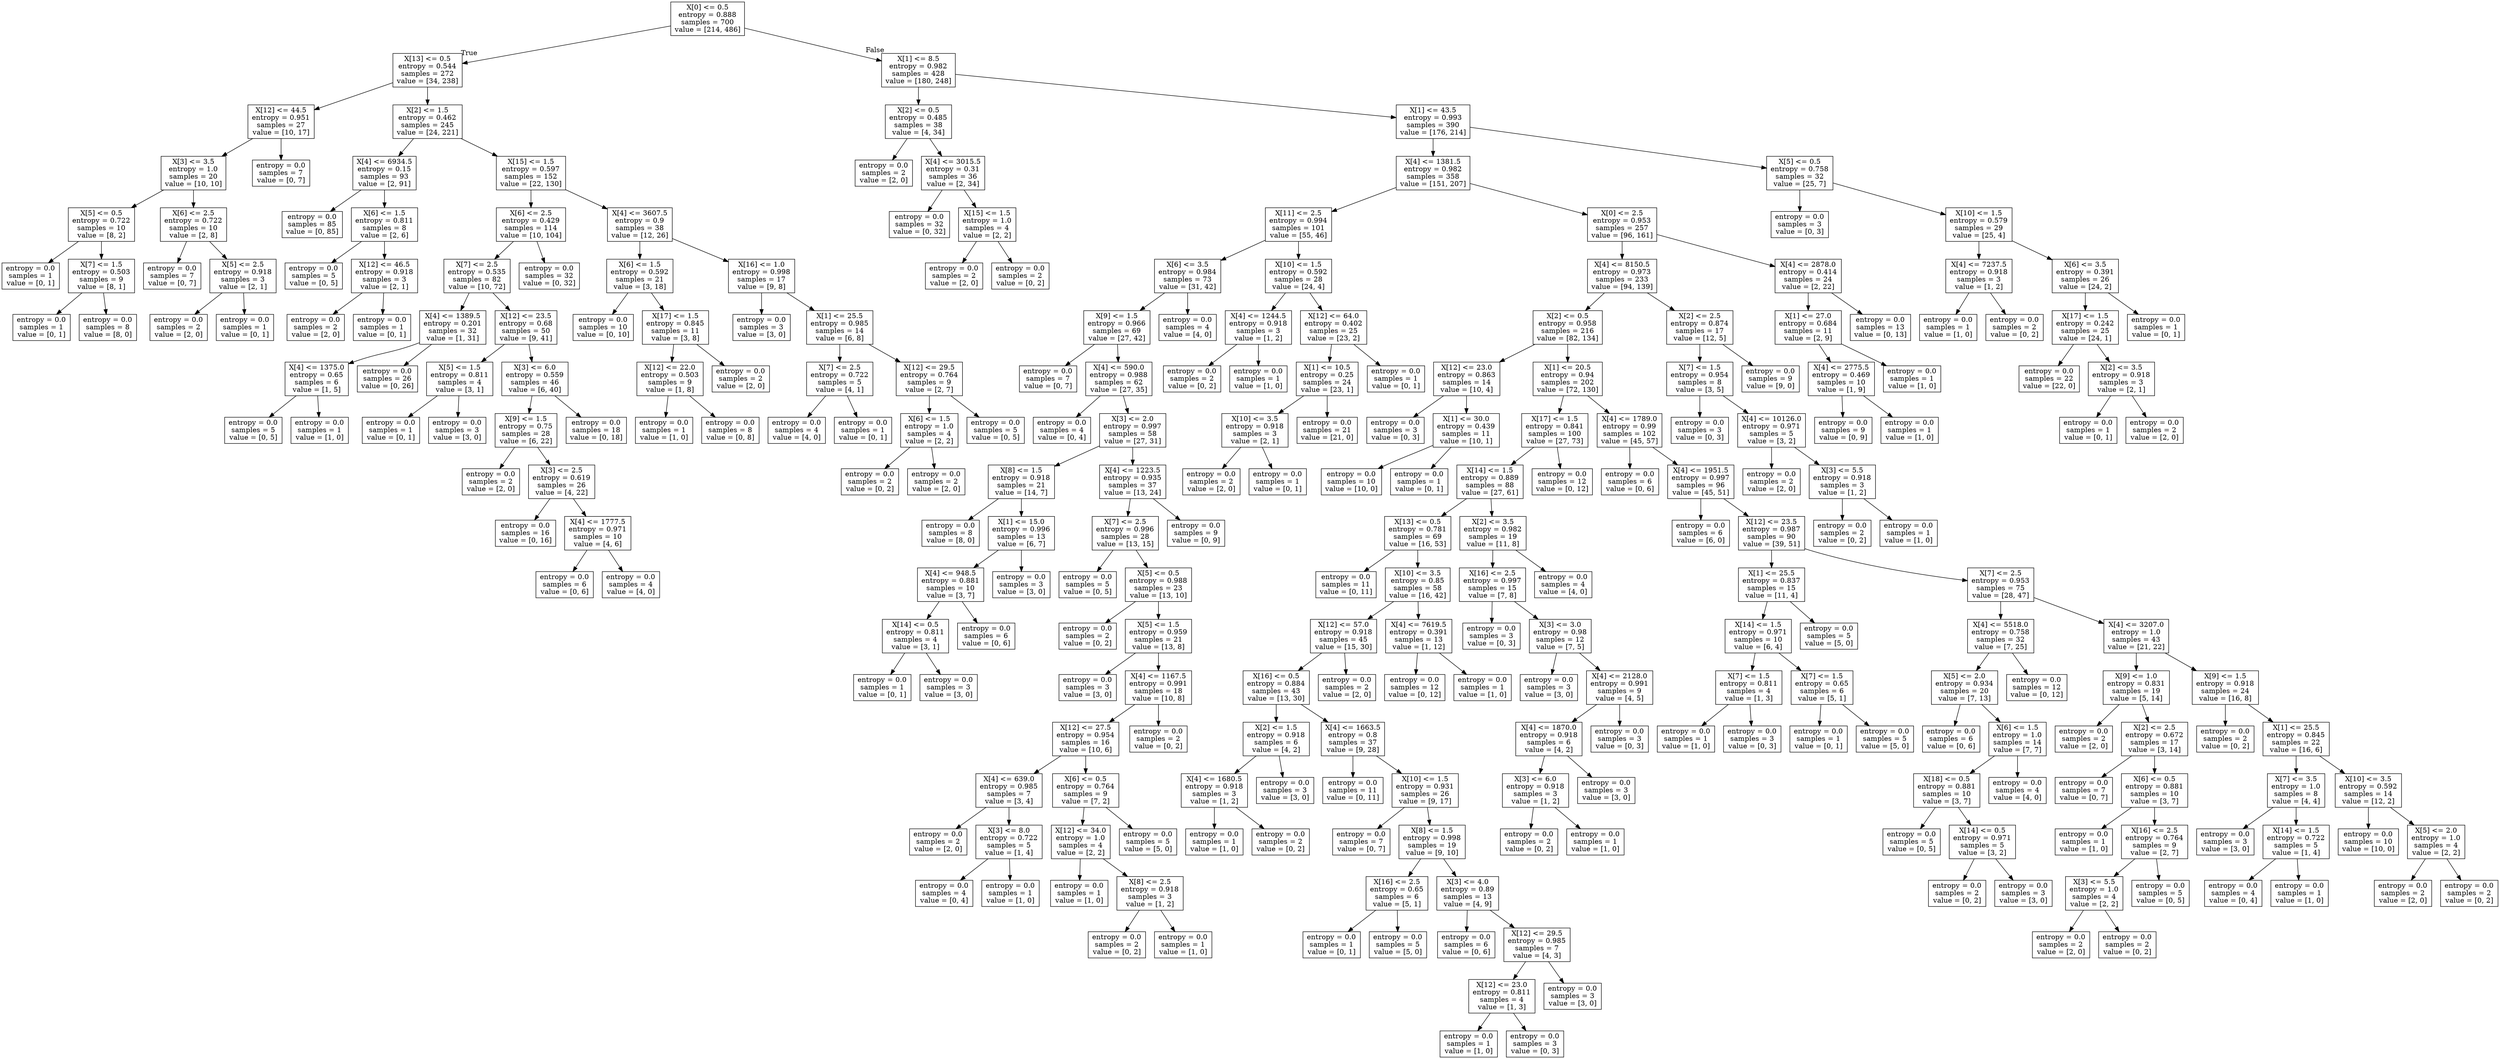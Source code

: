 digraph Tree {
node [shape=box] ;
0 [label="X[0] <= 0.5\nentropy = 0.888\nsamples = 700\nvalue = [214, 486]"] ;
1 [label="X[13] <= 0.5\nentropy = 0.544\nsamples = 272\nvalue = [34, 238]"] ;
0 -> 1 [labeldistance=2.5, labelangle=45, headlabel="True"] ;
2 [label="X[12] <= 44.5\nentropy = 0.951\nsamples = 27\nvalue = [10, 17]"] ;
1 -> 2 ;
3 [label="X[3] <= 3.5\nentropy = 1.0\nsamples = 20\nvalue = [10, 10]"] ;
2 -> 3 ;
4 [label="X[5] <= 0.5\nentropy = 0.722\nsamples = 10\nvalue = [8, 2]"] ;
3 -> 4 ;
5 [label="entropy = 0.0\nsamples = 1\nvalue = [0, 1]"] ;
4 -> 5 ;
6 [label="X[7] <= 1.5\nentropy = 0.503\nsamples = 9\nvalue = [8, 1]"] ;
4 -> 6 ;
7 [label="entropy = 0.0\nsamples = 1\nvalue = [0, 1]"] ;
6 -> 7 ;
8 [label="entropy = 0.0\nsamples = 8\nvalue = [8, 0]"] ;
6 -> 8 ;
9 [label="X[6] <= 2.5\nentropy = 0.722\nsamples = 10\nvalue = [2, 8]"] ;
3 -> 9 ;
10 [label="entropy = 0.0\nsamples = 7\nvalue = [0, 7]"] ;
9 -> 10 ;
11 [label="X[5] <= 2.5\nentropy = 0.918\nsamples = 3\nvalue = [2, 1]"] ;
9 -> 11 ;
12 [label="entropy = 0.0\nsamples = 2\nvalue = [2, 0]"] ;
11 -> 12 ;
13 [label="entropy = 0.0\nsamples = 1\nvalue = [0, 1]"] ;
11 -> 13 ;
14 [label="entropy = 0.0\nsamples = 7\nvalue = [0, 7]"] ;
2 -> 14 ;
15 [label="X[2] <= 1.5\nentropy = 0.462\nsamples = 245\nvalue = [24, 221]"] ;
1 -> 15 ;
16 [label="X[4] <= 6934.5\nentropy = 0.15\nsamples = 93\nvalue = [2, 91]"] ;
15 -> 16 ;
17 [label="entropy = 0.0\nsamples = 85\nvalue = [0, 85]"] ;
16 -> 17 ;
18 [label="X[6] <= 1.5\nentropy = 0.811\nsamples = 8\nvalue = [2, 6]"] ;
16 -> 18 ;
19 [label="entropy = 0.0\nsamples = 5\nvalue = [0, 5]"] ;
18 -> 19 ;
20 [label="X[12] <= 46.5\nentropy = 0.918\nsamples = 3\nvalue = [2, 1]"] ;
18 -> 20 ;
21 [label="entropy = 0.0\nsamples = 2\nvalue = [2, 0]"] ;
20 -> 21 ;
22 [label="entropy = 0.0\nsamples = 1\nvalue = [0, 1]"] ;
20 -> 22 ;
23 [label="X[15] <= 1.5\nentropy = 0.597\nsamples = 152\nvalue = [22, 130]"] ;
15 -> 23 ;
24 [label="X[6] <= 2.5\nentropy = 0.429\nsamples = 114\nvalue = [10, 104]"] ;
23 -> 24 ;
25 [label="X[7] <= 2.5\nentropy = 0.535\nsamples = 82\nvalue = [10, 72]"] ;
24 -> 25 ;
26 [label="X[4] <= 1389.5\nentropy = 0.201\nsamples = 32\nvalue = [1, 31]"] ;
25 -> 26 ;
27 [label="X[4] <= 1375.0\nentropy = 0.65\nsamples = 6\nvalue = [1, 5]"] ;
26 -> 27 ;
28 [label="entropy = 0.0\nsamples = 5\nvalue = [0, 5]"] ;
27 -> 28 ;
29 [label="entropy = 0.0\nsamples = 1\nvalue = [1, 0]"] ;
27 -> 29 ;
30 [label="entropy = 0.0\nsamples = 26\nvalue = [0, 26]"] ;
26 -> 30 ;
31 [label="X[12] <= 23.5\nentropy = 0.68\nsamples = 50\nvalue = [9, 41]"] ;
25 -> 31 ;
32 [label="X[5] <= 1.5\nentropy = 0.811\nsamples = 4\nvalue = [3, 1]"] ;
31 -> 32 ;
33 [label="entropy = 0.0\nsamples = 1\nvalue = [0, 1]"] ;
32 -> 33 ;
34 [label="entropy = 0.0\nsamples = 3\nvalue = [3, 0]"] ;
32 -> 34 ;
35 [label="X[3] <= 6.0\nentropy = 0.559\nsamples = 46\nvalue = [6, 40]"] ;
31 -> 35 ;
36 [label="X[9] <= 1.5\nentropy = 0.75\nsamples = 28\nvalue = [6, 22]"] ;
35 -> 36 ;
37 [label="entropy = 0.0\nsamples = 2\nvalue = [2, 0]"] ;
36 -> 37 ;
38 [label="X[3] <= 2.5\nentropy = 0.619\nsamples = 26\nvalue = [4, 22]"] ;
36 -> 38 ;
39 [label="entropy = 0.0\nsamples = 16\nvalue = [0, 16]"] ;
38 -> 39 ;
40 [label="X[4] <= 1777.5\nentropy = 0.971\nsamples = 10\nvalue = [4, 6]"] ;
38 -> 40 ;
41 [label="entropy = 0.0\nsamples = 6\nvalue = [0, 6]"] ;
40 -> 41 ;
42 [label="entropy = 0.0\nsamples = 4\nvalue = [4, 0]"] ;
40 -> 42 ;
43 [label="entropy = 0.0\nsamples = 18\nvalue = [0, 18]"] ;
35 -> 43 ;
44 [label="entropy = 0.0\nsamples = 32\nvalue = [0, 32]"] ;
24 -> 44 ;
45 [label="X[4] <= 3607.5\nentropy = 0.9\nsamples = 38\nvalue = [12, 26]"] ;
23 -> 45 ;
46 [label="X[6] <= 1.5\nentropy = 0.592\nsamples = 21\nvalue = [3, 18]"] ;
45 -> 46 ;
47 [label="entropy = 0.0\nsamples = 10\nvalue = [0, 10]"] ;
46 -> 47 ;
48 [label="X[17] <= 1.5\nentropy = 0.845\nsamples = 11\nvalue = [3, 8]"] ;
46 -> 48 ;
49 [label="X[12] <= 22.0\nentropy = 0.503\nsamples = 9\nvalue = [1, 8]"] ;
48 -> 49 ;
50 [label="entropy = 0.0\nsamples = 1\nvalue = [1, 0]"] ;
49 -> 50 ;
51 [label="entropy = 0.0\nsamples = 8\nvalue = [0, 8]"] ;
49 -> 51 ;
52 [label="entropy = 0.0\nsamples = 2\nvalue = [2, 0]"] ;
48 -> 52 ;
53 [label="X[16] <= 1.0\nentropy = 0.998\nsamples = 17\nvalue = [9, 8]"] ;
45 -> 53 ;
54 [label="entropy = 0.0\nsamples = 3\nvalue = [3, 0]"] ;
53 -> 54 ;
55 [label="X[1] <= 25.5\nentropy = 0.985\nsamples = 14\nvalue = [6, 8]"] ;
53 -> 55 ;
56 [label="X[7] <= 2.5\nentropy = 0.722\nsamples = 5\nvalue = [4, 1]"] ;
55 -> 56 ;
57 [label="entropy = 0.0\nsamples = 4\nvalue = [4, 0]"] ;
56 -> 57 ;
58 [label="entropy = 0.0\nsamples = 1\nvalue = [0, 1]"] ;
56 -> 58 ;
59 [label="X[12] <= 29.5\nentropy = 0.764\nsamples = 9\nvalue = [2, 7]"] ;
55 -> 59 ;
60 [label="X[6] <= 1.5\nentropy = 1.0\nsamples = 4\nvalue = [2, 2]"] ;
59 -> 60 ;
61 [label="entropy = 0.0\nsamples = 2\nvalue = [0, 2]"] ;
60 -> 61 ;
62 [label="entropy = 0.0\nsamples = 2\nvalue = [2, 0]"] ;
60 -> 62 ;
63 [label="entropy = 0.0\nsamples = 5\nvalue = [0, 5]"] ;
59 -> 63 ;
64 [label="X[1] <= 8.5\nentropy = 0.982\nsamples = 428\nvalue = [180, 248]"] ;
0 -> 64 [labeldistance=2.5, labelangle=-45, headlabel="False"] ;
65 [label="X[2] <= 0.5\nentropy = 0.485\nsamples = 38\nvalue = [4, 34]"] ;
64 -> 65 ;
66 [label="entropy = 0.0\nsamples = 2\nvalue = [2, 0]"] ;
65 -> 66 ;
67 [label="X[4] <= 3015.5\nentropy = 0.31\nsamples = 36\nvalue = [2, 34]"] ;
65 -> 67 ;
68 [label="entropy = 0.0\nsamples = 32\nvalue = [0, 32]"] ;
67 -> 68 ;
69 [label="X[15] <= 1.5\nentropy = 1.0\nsamples = 4\nvalue = [2, 2]"] ;
67 -> 69 ;
70 [label="entropy = 0.0\nsamples = 2\nvalue = [2, 0]"] ;
69 -> 70 ;
71 [label="entropy = 0.0\nsamples = 2\nvalue = [0, 2]"] ;
69 -> 71 ;
72 [label="X[1] <= 43.5\nentropy = 0.993\nsamples = 390\nvalue = [176, 214]"] ;
64 -> 72 ;
73 [label="X[4] <= 1381.5\nentropy = 0.982\nsamples = 358\nvalue = [151, 207]"] ;
72 -> 73 ;
74 [label="X[11] <= 2.5\nentropy = 0.994\nsamples = 101\nvalue = [55, 46]"] ;
73 -> 74 ;
75 [label="X[6] <= 3.5\nentropy = 0.984\nsamples = 73\nvalue = [31, 42]"] ;
74 -> 75 ;
76 [label="X[9] <= 1.5\nentropy = 0.966\nsamples = 69\nvalue = [27, 42]"] ;
75 -> 76 ;
77 [label="entropy = 0.0\nsamples = 7\nvalue = [0, 7]"] ;
76 -> 77 ;
78 [label="X[4] <= 590.0\nentropy = 0.988\nsamples = 62\nvalue = [27, 35]"] ;
76 -> 78 ;
79 [label="entropy = 0.0\nsamples = 4\nvalue = [0, 4]"] ;
78 -> 79 ;
80 [label="X[3] <= 2.0\nentropy = 0.997\nsamples = 58\nvalue = [27, 31]"] ;
78 -> 80 ;
81 [label="X[8] <= 1.5\nentropy = 0.918\nsamples = 21\nvalue = [14, 7]"] ;
80 -> 81 ;
82 [label="entropy = 0.0\nsamples = 8\nvalue = [8, 0]"] ;
81 -> 82 ;
83 [label="X[1] <= 15.0\nentropy = 0.996\nsamples = 13\nvalue = [6, 7]"] ;
81 -> 83 ;
84 [label="X[4] <= 948.5\nentropy = 0.881\nsamples = 10\nvalue = [3, 7]"] ;
83 -> 84 ;
85 [label="X[14] <= 0.5\nentropy = 0.811\nsamples = 4\nvalue = [3, 1]"] ;
84 -> 85 ;
86 [label="entropy = 0.0\nsamples = 1\nvalue = [0, 1]"] ;
85 -> 86 ;
87 [label="entropy = 0.0\nsamples = 3\nvalue = [3, 0]"] ;
85 -> 87 ;
88 [label="entropy = 0.0\nsamples = 6\nvalue = [0, 6]"] ;
84 -> 88 ;
89 [label="entropy = 0.0\nsamples = 3\nvalue = [3, 0]"] ;
83 -> 89 ;
90 [label="X[4] <= 1223.5\nentropy = 0.935\nsamples = 37\nvalue = [13, 24]"] ;
80 -> 90 ;
91 [label="X[7] <= 2.5\nentropy = 0.996\nsamples = 28\nvalue = [13, 15]"] ;
90 -> 91 ;
92 [label="entropy = 0.0\nsamples = 5\nvalue = [0, 5]"] ;
91 -> 92 ;
93 [label="X[5] <= 0.5\nentropy = 0.988\nsamples = 23\nvalue = [13, 10]"] ;
91 -> 93 ;
94 [label="entropy = 0.0\nsamples = 2\nvalue = [0, 2]"] ;
93 -> 94 ;
95 [label="X[5] <= 1.5\nentropy = 0.959\nsamples = 21\nvalue = [13, 8]"] ;
93 -> 95 ;
96 [label="entropy = 0.0\nsamples = 3\nvalue = [3, 0]"] ;
95 -> 96 ;
97 [label="X[4] <= 1167.5\nentropy = 0.991\nsamples = 18\nvalue = [10, 8]"] ;
95 -> 97 ;
98 [label="X[12] <= 27.5\nentropy = 0.954\nsamples = 16\nvalue = [10, 6]"] ;
97 -> 98 ;
99 [label="X[4] <= 639.0\nentropy = 0.985\nsamples = 7\nvalue = [3, 4]"] ;
98 -> 99 ;
100 [label="entropy = 0.0\nsamples = 2\nvalue = [2, 0]"] ;
99 -> 100 ;
101 [label="X[3] <= 8.0\nentropy = 0.722\nsamples = 5\nvalue = [1, 4]"] ;
99 -> 101 ;
102 [label="entropy = 0.0\nsamples = 4\nvalue = [0, 4]"] ;
101 -> 102 ;
103 [label="entropy = 0.0\nsamples = 1\nvalue = [1, 0]"] ;
101 -> 103 ;
104 [label="X[6] <= 0.5\nentropy = 0.764\nsamples = 9\nvalue = [7, 2]"] ;
98 -> 104 ;
105 [label="X[12] <= 34.0\nentropy = 1.0\nsamples = 4\nvalue = [2, 2]"] ;
104 -> 105 ;
106 [label="entropy = 0.0\nsamples = 1\nvalue = [1, 0]"] ;
105 -> 106 ;
107 [label="X[8] <= 2.5\nentropy = 0.918\nsamples = 3\nvalue = [1, 2]"] ;
105 -> 107 ;
108 [label="entropy = 0.0\nsamples = 2\nvalue = [0, 2]"] ;
107 -> 108 ;
109 [label="entropy = 0.0\nsamples = 1\nvalue = [1, 0]"] ;
107 -> 109 ;
110 [label="entropy = 0.0\nsamples = 5\nvalue = [5, 0]"] ;
104 -> 110 ;
111 [label="entropy = 0.0\nsamples = 2\nvalue = [0, 2]"] ;
97 -> 111 ;
112 [label="entropy = 0.0\nsamples = 9\nvalue = [0, 9]"] ;
90 -> 112 ;
113 [label="entropy = 0.0\nsamples = 4\nvalue = [4, 0]"] ;
75 -> 113 ;
114 [label="X[10] <= 1.5\nentropy = 0.592\nsamples = 28\nvalue = [24, 4]"] ;
74 -> 114 ;
115 [label="X[4] <= 1244.5\nentropy = 0.918\nsamples = 3\nvalue = [1, 2]"] ;
114 -> 115 ;
116 [label="entropy = 0.0\nsamples = 2\nvalue = [0, 2]"] ;
115 -> 116 ;
117 [label="entropy = 0.0\nsamples = 1\nvalue = [1, 0]"] ;
115 -> 117 ;
118 [label="X[12] <= 64.0\nentropy = 0.402\nsamples = 25\nvalue = [23, 2]"] ;
114 -> 118 ;
119 [label="X[1] <= 10.5\nentropy = 0.25\nsamples = 24\nvalue = [23, 1]"] ;
118 -> 119 ;
120 [label="X[10] <= 3.5\nentropy = 0.918\nsamples = 3\nvalue = [2, 1]"] ;
119 -> 120 ;
121 [label="entropy = 0.0\nsamples = 2\nvalue = [2, 0]"] ;
120 -> 121 ;
122 [label="entropy = 0.0\nsamples = 1\nvalue = [0, 1]"] ;
120 -> 122 ;
123 [label="entropy = 0.0\nsamples = 21\nvalue = [21, 0]"] ;
119 -> 123 ;
124 [label="entropy = 0.0\nsamples = 1\nvalue = [0, 1]"] ;
118 -> 124 ;
125 [label="X[0] <= 2.5\nentropy = 0.953\nsamples = 257\nvalue = [96, 161]"] ;
73 -> 125 ;
126 [label="X[4] <= 8150.5\nentropy = 0.973\nsamples = 233\nvalue = [94, 139]"] ;
125 -> 126 ;
127 [label="X[2] <= 0.5\nentropy = 0.958\nsamples = 216\nvalue = [82, 134]"] ;
126 -> 127 ;
128 [label="X[12] <= 23.0\nentropy = 0.863\nsamples = 14\nvalue = [10, 4]"] ;
127 -> 128 ;
129 [label="entropy = 0.0\nsamples = 3\nvalue = [0, 3]"] ;
128 -> 129 ;
130 [label="X[1] <= 30.0\nentropy = 0.439\nsamples = 11\nvalue = [10, 1]"] ;
128 -> 130 ;
131 [label="entropy = 0.0\nsamples = 10\nvalue = [10, 0]"] ;
130 -> 131 ;
132 [label="entropy = 0.0\nsamples = 1\nvalue = [0, 1]"] ;
130 -> 132 ;
133 [label="X[1] <= 20.5\nentropy = 0.94\nsamples = 202\nvalue = [72, 130]"] ;
127 -> 133 ;
134 [label="X[17] <= 1.5\nentropy = 0.841\nsamples = 100\nvalue = [27, 73]"] ;
133 -> 134 ;
135 [label="X[14] <= 1.5\nentropy = 0.889\nsamples = 88\nvalue = [27, 61]"] ;
134 -> 135 ;
136 [label="X[13] <= 0.5\nentropy = 0.781\nsamples = 69\nvalue = [16, 53]"] ;
135 -> 136 ;
137 [label="entropy = 0.0\nsamples = 11\nvalue = [0, 11]"] ;
136 -> 137 ;
138 [label="X[10] <= 3.5\nentropy = 0.85\nsamples = 58\nvalue = [16, 42]"] ;
136 -> 138 ;
139 [label="X[12] <= 57.0\nentropy = 0.918\nsamples = 45\nvalue = [15, 30]"] ;
138 -> 139 ;
140 [label="X[16] <= 0.5\nentropy = 0.884\nsamples = 43\nvalue = [13, 30]"] ;
139 -> 140 ;
141 [label="X[2] <= 1.5\nentropy = 0.918\nsamples = 6\nvalue = [4, 2]"] ;
140 -> 141 ;
142 [label="X[4] <= 1680.5\nentropy = 0.918\nsamples = 3\nvalue = [1, 2]"] ;
141 -> 142 ;
143 [label="entropy = 0.0\nsamples = 1\nvalue = [1, 0]"] ;
142 -> 143 ;
144 [label="entropy = 0.0\nsamples = 2\nvalue = [0, 2]"] ;
142 -> 144 ;
145 [label="entropy = 0.0\nsamples = 3\nvalue = [3, 0]"] ;
141 -> 145 ;
146 [label="X[4] <= 1663.5\nentropy = 0.8\nsamples = 37\nvalue = [9, 28]"] ;
140 -> 146 ;
147 [label="entropy = 0.0\nsamples = 11\nvalue = [0, 11]"] ;
146 -> 147 ;
148 [label="X[10] <= 1.5\nentropy = 0.931\nsamples = 26\nvalue = [9, 17]"] ;
146 -> 148 ;
149 [label="entropy = 0.0\nsamples = 7\nvalue = [0, 7]"] ;
148 -> 149 ;
150 [label="X[8] <= 1.5\nentropy = 0.998\nsamples = 19\nvalue = [9, 10]"] ;
148 -> 150 ;
151 [label="X[16] <= 2.5\nentropy = 0.65\nsamples = 6\nvalue = [5, 1]"] ;
150 -> 151 ;
152 [label="entropy = 0.0\nsamples = 1\nvalue = [0, 1]"] ;
151 -> 152 ;
153 [label="entropy = 0.0\nsamples = 5\nvalue = [5, 0]"] ;
151 -> 153 ;
154 [label="X[3] <= 4.0\nentropy = 0.89\nsamples = 13\nvalue = [4, 9]"] ;
150 -> 154 ;
155 [label="entropy = 0.0\nsamples = 6\nvalue = [0, 6]"] ;
154 -> 155 ;
156 [label="X[12] <= 29.5\nentropy = 0.985\nsamples = 7\nvalue = [4, 3]"] ;
154 -> 156 ;
157 [label="X[12] <= 23.0\nentropy = 0.811\nsamples = 4\nvalue = [1, 3]"] ;
156 -> 157 ;
158 [label="entropy = 0.0\nsamples = 1\nvalue = [1, 0]"] ;
157 -> 158 ;
159 [label="entropy = 0.0\nsamples = 3\nvalue = [0, 3]"] ;
157 -> 159 ;
160 [label="entropy = 0.0\nsamples = 3\nvalue = [3, 0]"] ;
156 -> 160 ;
161 [label="entropy = 0.0\nsamples = 2\nvalue = [2, 0]"] ;
139 -> 161 ;
162 [label="X[4] <= 7619.5\nentropy = 0.391\nsamples = 13\nvalue = [1, 12]"] ;
138 -> 162 ;
163 [label="entropy = 0.0\nsamples = 12\nvalue = [0, 12]"] ;
162 -> 163 ;
164 [label="entropy = 0.0\nsamples = 1\nvalue = [1, 0]"] ;
162 -> 164 ;
165 [label="X[2] <= 3.5\nentropy = 0.982\nsamples = 19\nvalue = [11, 8]"] ;
135 -> 165 ;
166 [label="X[16] <= 2.5\nentropy = 0.997\nsamples = 15\nvalue = [7, 8]"] ;
165 -> 166 ;
167 [label="entropy = 0.0\nsamples = 3\nvalue = [0, 3]"] ;
166 -> 167 ;
168 [label="X[3] <= 3.0\nentropy = 0.98\nsamples = 12\nvalue = [7, 5]"] ;
166 -> 168 ;
169 [label="entropy = 0.0\nsamples = 3\nvalue = [3, 0]"] ;
168 -> 169 ;
170 [label="X[4] <= 2128.0\nentropy = 0.991\nsamples = 9\nvalue = [4, 5]"] ;
168 -> 170 ;
171 [label="X[4] <= 1870.0\nentropy = 0.918\nsamples = 6\nvalue = [4, 2]"] ;
170 -> 171 ;
172 [label="X[3] <= 6.0\nentropy = 0.918\nsamples = 3\nvalue = [1, 2]"] ;
171 -> 172 ;
173 [label="entropy = 0.0\nsamples = 2\nvalue = [0, 2]"] ;
172 -> 173 ;
174 [label="entropy = 0.0\nsamples = 1\nvalue = [1, 0]"] ;
172 -> 174 ;
175 [label="entropy = 0.0\nsamples = 3\nvalue = [3, 0]"] ;
171 -> 175 ;
176 [label="entropy = 0.0\nsamples = 3\nvalue = [0, 3]"] ;
170 -> 176 ;
177 [label="entropy = 0.0\nsamples = 4\nvalue = [4, 0]"] ;
165 -> 177 ;
178 [label="entropy = 0.0\nsamples = 12\nvalue = [0, 12]"] ;
134 -> 178 ;
179 [label="X[4] <= 1789.0\nentropy = 0.99\nsamples = 102\nvalue = [45, 57]"] ;
133 -> 179 ;
180 [label="entropy = 0.0\nsamples = 6\nvalue = [0, 6]"] ;
179 -> 180 ;
181 [label="X[4] <= 1951.5\nentropy = 0.997\nsamples = 96\nvalue = [45, 51]"] ;
179 -> 181 ;
182 [label="entropy = 0.0\nsamples = 6\nvalue = [6, 0]"] ;
181 -> 182 ;
183 [label="X[12] <= 23.5\nentropy = 0.987\nsamples = 90\nvalue = [39, 51]"] ;
181 -> 183 ;
184 [label="X[1] <= 25.5\nentropy = 0.837\nsamples = 15\nvalue = [11, 4]"] ;
183 -> 184 ;
185 [label="X[14] <= 1.5\nentropy = 0.971\nsamples = 10\nvalue = [6, 4]"] ;
184 -> 185 ;
186 [label="X[7] <= 1.5\nentropy = 0.811\nsamples = 4\nvalue = [1, 3]"] ;
185 -> 186 ;
187 [label="entropy = 0.0\nsamples = 1\nvalue = [1, 0]"] ;
186 -> 187 ;
188 [label="entropy = 0.0\nsamples = 3\nvalue = [0, 3]"] ;
186 -> 188 ;
189 [label="X[7] <= 1.5\nentropy = 0.65\nsamples = 6\nvalue = [5, 1]"] ;
185 -> 189 ;
190 [label="entropy = 0.0\nsamples = 1\nvalue = [0, 1]"] ;
189 -> 190 ;
191 [label="entropy = 0.0\nsamples = 5\nvalue = [5, 0]"] ;
189 -> 191 ;
192 [label="entropy = 0.0\nsamples = 5\nvalue = [5, 0]"] ;
184 -> 192 ;
193 [label="X[7] <= 2.5\nentropy = 0.953\nsamples = 75\nvalue = [28, 47]"] ;
183 -> 193 ;
194 [label="X[4] <= 5518.0\nentropy = 0.758\nsamples = 32\nvalue = [7, 25]"] ;
193 -> 194 ;
195 [label="X[5] <= 2.0\nentropy = 0.934\nsamples = 20\nvalue = [7, 13]"] ;
194 -> 195 ;
196 [label="entropy = 0.0\nsamples = 6\nvalue = [0, 6]"] ;
195 -> 196 ;
197 [label="X[6] <= 1.5\nentropy = 1.0\nsamples = 14\nvalue = [7, 7]"] ;
195 -> 197 ;
198 [label="X[18] <= 0.5\nentropy = 0.881\nsamples = 10\nvalue = [3, 7]"] ;
197 -> 198 ;
199 [label="entropy = 0.0\nsamples = 5\nvalue = [0, 5]"] ;
198 -> 199 ;
200 [label="X[14] <= 0.5\nentropy = 0.971\nsamples = 5\nvalue = [3, 2]"] ;
198 -> 200 ;
201 [label="entropy = 0.0\nsamples = 2\nvalue = [0, 2]"] ;
200 -> 201 ;
202 [label="entropy = 0.0\nsamples = 3\nvalue = [3, 0]"] ;
200 -> 202 ;
203 [label="entropy = 0.0\nsamples = 4\nvalue = [4, 0]"] ;
197 -> 203 ;
204 [label="entropy = 0.0\nsamples = 12\nvalue = [0, 12]"] ;
194 -> 204 ;
205 [label="X[4] <= 3207.0\nentropy = 1.0\nsamples = 43\nvalue = [21, 22]"] ;
193 -> 205 ;
206 [label="X[9] <= 1.0\nentropy = 0.831\nsamples = 19\nvalue = [5, 14]"] ;
205 -> 206 ;
207 [label="entropy = 0.0\nsamples = 2\nvalue = [2, 0]"] ;
206 -> 207 ;
208 [label="X[2] <= 2.5\nentropy = 0.672\nsamples = 17\nvalue = [3, 14]"] ;
206 -> 208 ;
209 [label="entropy = 0.0\nsamples = 7\nvalue = [0, 7]"] ;
208 -> 209 ;
210 [label="X[6] <= 0.5\nentropy = 0.881\nsamples = 10\nvalue = [3, 7]"] ;
208 -> 210 ;
211 [label="entropy = 0.0\nsamples = 1\nvalue = [1, 0]"] ;
210 -> 211 ;
212 [label="X[16] <= 2.5\nentropy = 0.764\nsamples = 9\nvalue = [2, 7]"] ;
210 -> 212 ;
213 [label="X[3] <= 5.5\nentropy = 1.0\nsamples = 4\nvalue = [2, 2]"] ;
212 -> 213 ;
214 [label="entropy = 0.0\nsamples = 2\nvalue = [2, 0]"] ;
213 -> 214 ;
215 [label="entropy = 0.0\nsamples = 2\nvalue = [0, 2]"] ;
213 -> 215 ;
216 [label="entropy = 0.0\nsamples = 5\nvalue = [0, 5]"] ;
212 -> 216 ;
217 [label="X[9] <= 1.5\nentropy = 0.918\nsamples = 24\nvalue = [16, 8]"] ;
205 -> 217 ;
218 [label="entropy = 0.0\nsamples = 2\nvalue = [0, 2]"] ;
217 -> 218 ;
219 [label="X[1] <= 25.5\nentropy = 0.845\nsamples = 22\nvalue = [16, 6]"] ;
217 -> 219 ;
220 [label="X[7] <= 3.5\nentropy = 1.0\nsamples = 8\nvalue = [4, 4]"] ;
219 -> 220 ;
221 [label="entropy = 0.0\nsamples = 3\nvalue = [3, 0]"] ;
220 -> 221 ;
222 [label="X[14] <= 1.5\nentropy = 0.722\nsamples = 5\nvalue = [1, 4]"] ;
220 -> 222 ;
223 [label="entropy = 0.0\nsamples = 4\nvalue = [0, 4]"] ;
222 -> 223 ;
224 [label="entropy = 0.0\nsamples = 1\nvalue = [1, 0]"] ;
222 -> 224 ;
225 [label="X[10] <= 3.5\nentropy = 0.592\nsamples = 14\nvalue = [12, 2]"] ;
219 -> 225 ;
226 [label="entropy = 0.0\nsamples = 10\nvalue = [10, 0]"] ;
225 -> 226 ;
227 [label="X[5] <= 2.0\nentropy = 1.0\nsamples = 4\nvalue = [2, 2]"] ;
225 -> 227 ;
228 [label="entropy = 0.0\nsamples = 2\nvalue = [2, 0]"] ;
227 -> 228 ;
229 [label="entropy = 0.0\nsamples = 2\nvalue = [0, 2]"] ;
227 -> 229 ;
230 [label="X[2] <= 2.5\nentropy = 0.874\nsamples = 17\nvalue = [12, 5]"] ;
126 -> 230 ;
231 [label="X[7] <= 1.5\nentropy = 0.954\nsamples = 8\nvalue = [3, 5]"] ;
230 -> 231 ;
232 [label="entropy = 0.0\nsamples = 3\nvalue = [0, 3]"] ;
231 -> 232 ;
233 [label="X[4] <= 10126.0\nentropy = 0.971\nsamples = 5\nvalue = [3, 2]"] ;
231 -> 233 ;
234 [label="entropy = 0.0\nsamples = 2\nvalue = [2, 0]"] ;
233 -> 234 ;
235 [label="X[3] <= 5.5\nentropy = 0.918\nsamples = 3\nvalue = [1, 2]"] ;
233 -> 235 ;
236 [label="entropy = 0.0\nsamples = 2\nvalue = [0, 2]"] ;
235 -> 236 ;
237 [label="entropy = 0.0\nsamples = 1\nvalue = [1, 0]"] ;
235 -> 237 ;
238 [label="entropy = 0.0\nsamples = 9\nvalue = [9, 0]"] ;
230 -> 238 ;
239 [label="X[4] <= 2878.0\nentropy = 0.414\nsamples = 24\nvalue = [2, 22]"] ;
125 -> 239 ;
240 [label="X[1] <= 27.0\nentropy = 0.684\nsamples = 11\nvalue = [2, 9]"] ;
239 -> 240 ;
241 [label="X[4] <= 2775.5\nentropy = 0.469\nsamples = 10\nvalue = [1, 9]"] ;
240 -> 241 ;
242 [label="entropy = 0.0\nsamples = 9\nvalue = [0, 9]"] ;
241 -> 242 ;
243 [label="entropy = 0.0\nsamples = 1\nvalue = [1, 0]"] ;
241 -> 243 ;
244 [label="entropy = 0.0\nsamples = 1\nvalue = [1, 0]"] ;
240 -> 244 ;
245 [label="entropy = 0.0\nsamples = 13\nvalue = [0, 13]"] ;
239 -> 245 ;
246 [label="X[5] <= 0.5\nentropy = 0.758\nsamples = 32\nvalue = [25, 7]"] ;
72 -> 246 ;
247 [label="entropy = 0.0\nsamples = 3\nvalue = [0, 3]"] ;
246 -> 247 ;
248 [label="X[10] <= 1.5\nentropy = 0.579\nsamples = 29\nvalue = [25, 4]"] ;
246 -> 248 ;
249 [label="X[4] <= 7237.5\nentropy = 0.918\nsamples = 3\nvalue = [1, 2]"] ;
248 -> 249 ;
250 [label="entropy = 0.0\nsamples = 1\nvalue = [1, 0]"] ;
249 -> 250 ;
251 [label="entropy = 0.0\nsamples = 2\nvalue = [0, 2]"] ;
249 -> 251 ;
252 [label="X[6] <= 3.5\nentropy = 0.391\nsamples = 26\nvalue = [24, 2]"] ;
248 -> 252 ;
253 [label="X[17] <= 1.5\nentropy = 0.242\nsamples = 25\nvalue = [24, 1]"] ;
252 -> 253 ;
254 [label="entropy = 0.0\nsamples = 22\nvalue = [22, 0]"] ;
253 -> 254 ;
255 [label="X[2] <= 3.5\nentropy = 0.918\nsamples = 3\nvalue = [2, 1]"] ;
253 -> 255 ;
256 [label="entropy = 0.0\nsamples = 1\nvalue = [0, 1]"] ;
255 -> 256 ;
257 [label="entropy = 0.0\nsamples = 2\nvalue = [2, 0]"] ;
255 -> 257 ;
258 [label="entropy = 0.0\nsamples = 1\nvalue = [0, 1]"] ;
252 -> 258 ;
}